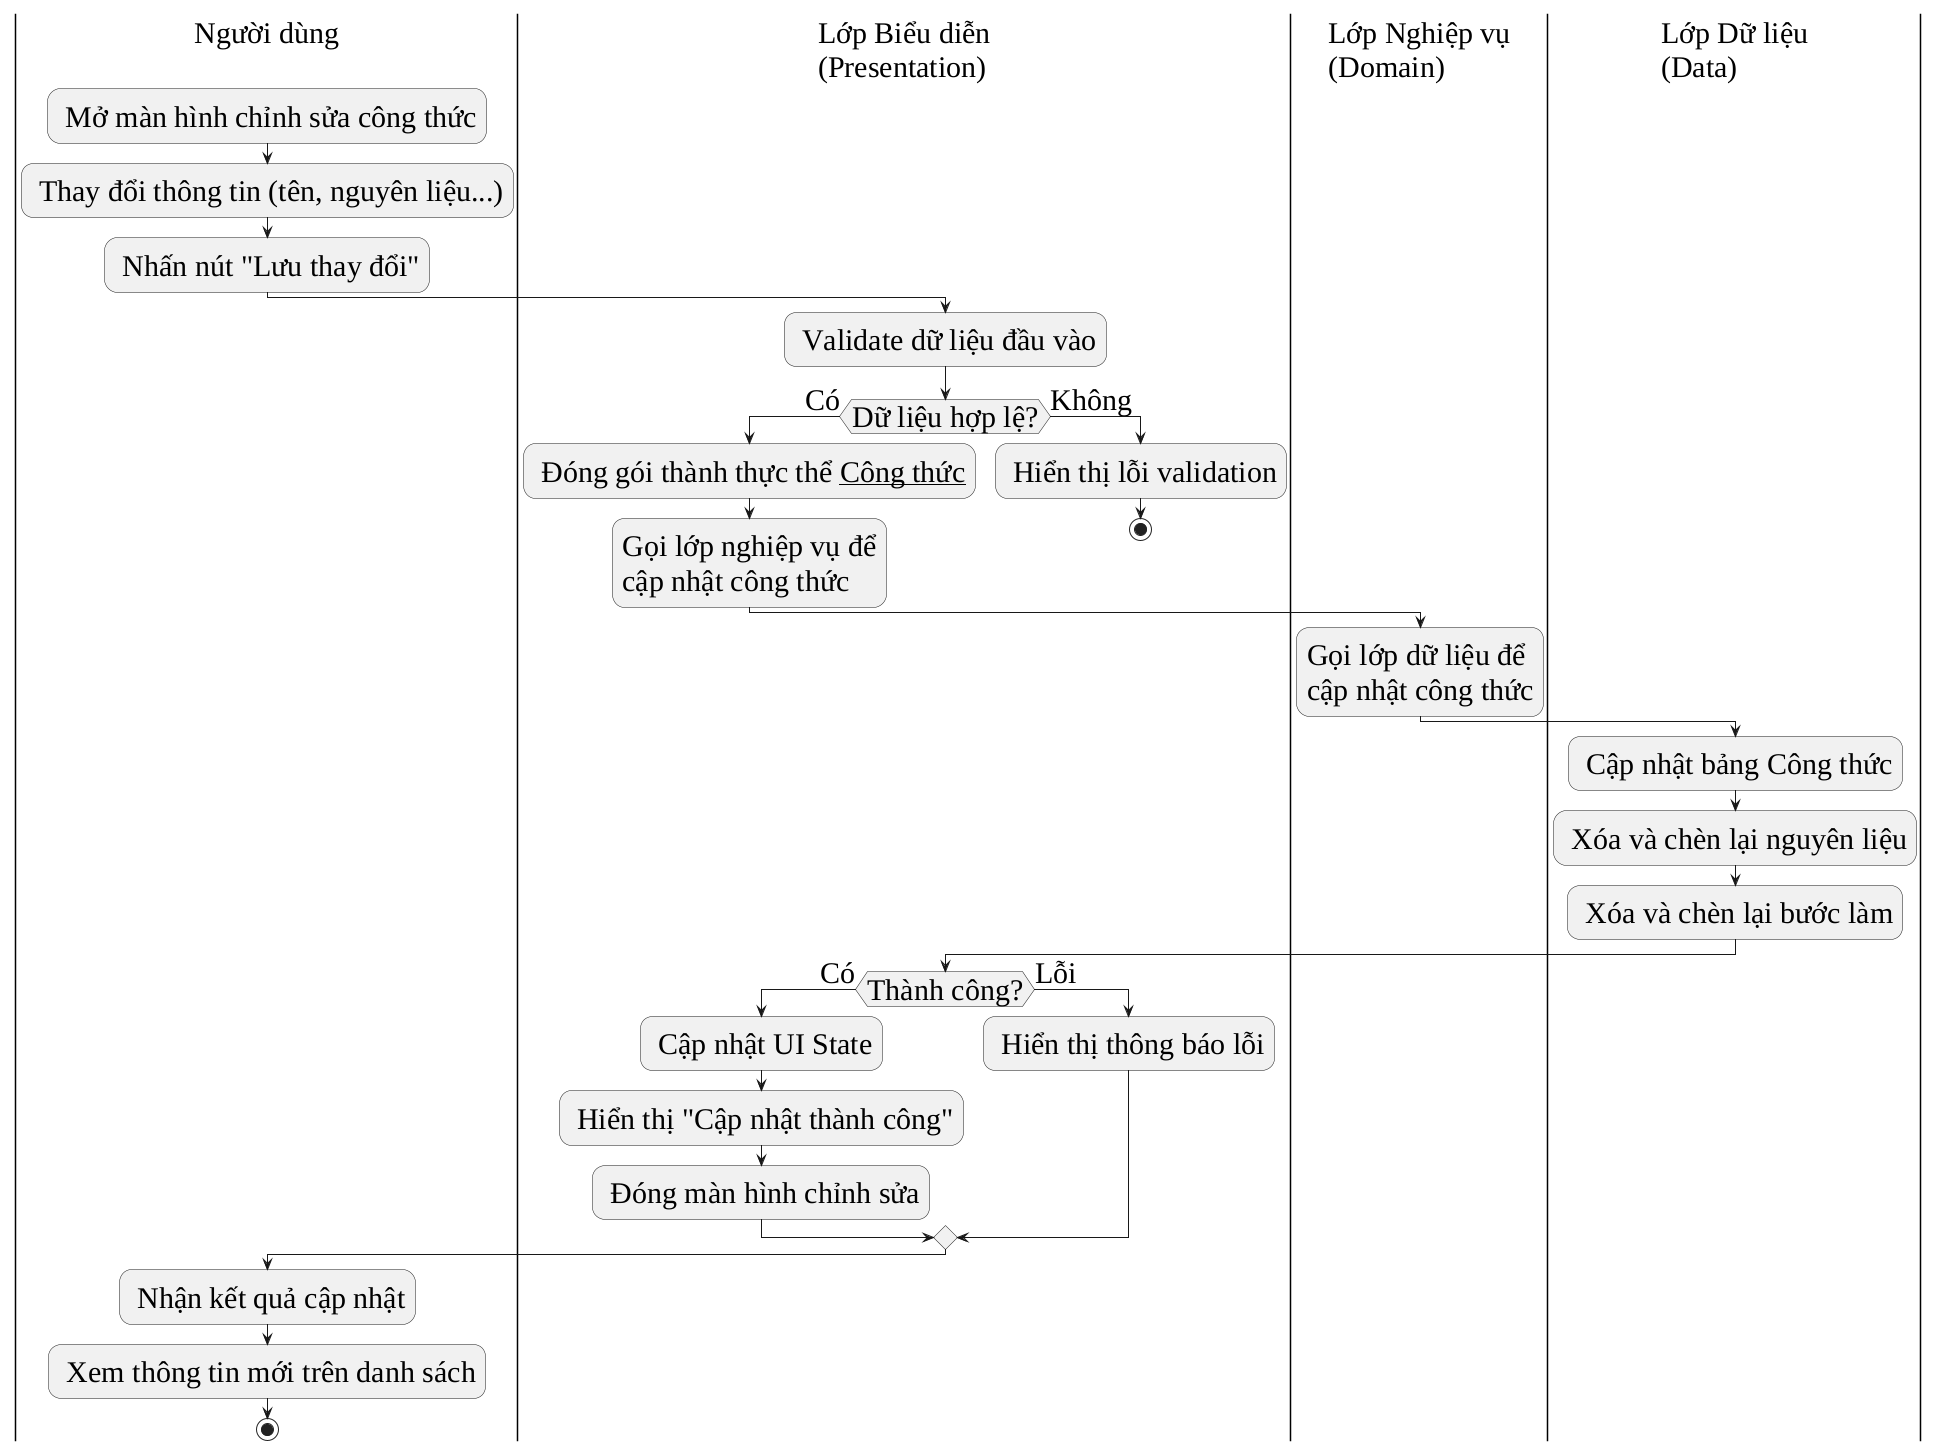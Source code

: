 @startuml
skinparam DefaultFontName "Liberation Serif"
skinparam DefaultFontSize 30

|Người dùng|
: Mở màn hình chỉnh sửa công thức;
: Thay đổi thông tin (tên, nguyên liệu...);
: Nhấn nút "Lưu thay đổi";

|Lớp Biểu diễn\n(Presentation)|
: Validate dữ liệu đầu vào;
if (Dữ liệu hợp lệ?) then (Có)
  : Đóng gói thành thực thể __Công thức__;
  :Gọi lớp nghiệp vụ để\ncập nhật công thức;
else (Không)
  : Hiển thị lỗi validation;
  stop
endif

|Lớp Nghiệp vụ\n(Domain)|
:Gọi lớp dữ liệu để\ncập nhật công thức;

|Lớp Dữ liệu\n(Data)|
  : Cập nhật bảng Công thức;
  : Xóa và chèn lại nguyên liệu;
  : Xóa và chèn lại bước làm;

|Lớp Biểu diễn\n(Presentation)|
if (Thành công?) then (Có)
  : Cập nhật UI State;
  : Hiển thị "Cập nhật thành công";
  : Đóng màn hình chỉnh sửa;
else (Lỗi)
  : Hiển thị thông báo lỗi;
endif

|Người dùng|
: Nhận kết quả cập nhật;
: Xem thông tin mới trên danh sách;

stop
@enduml